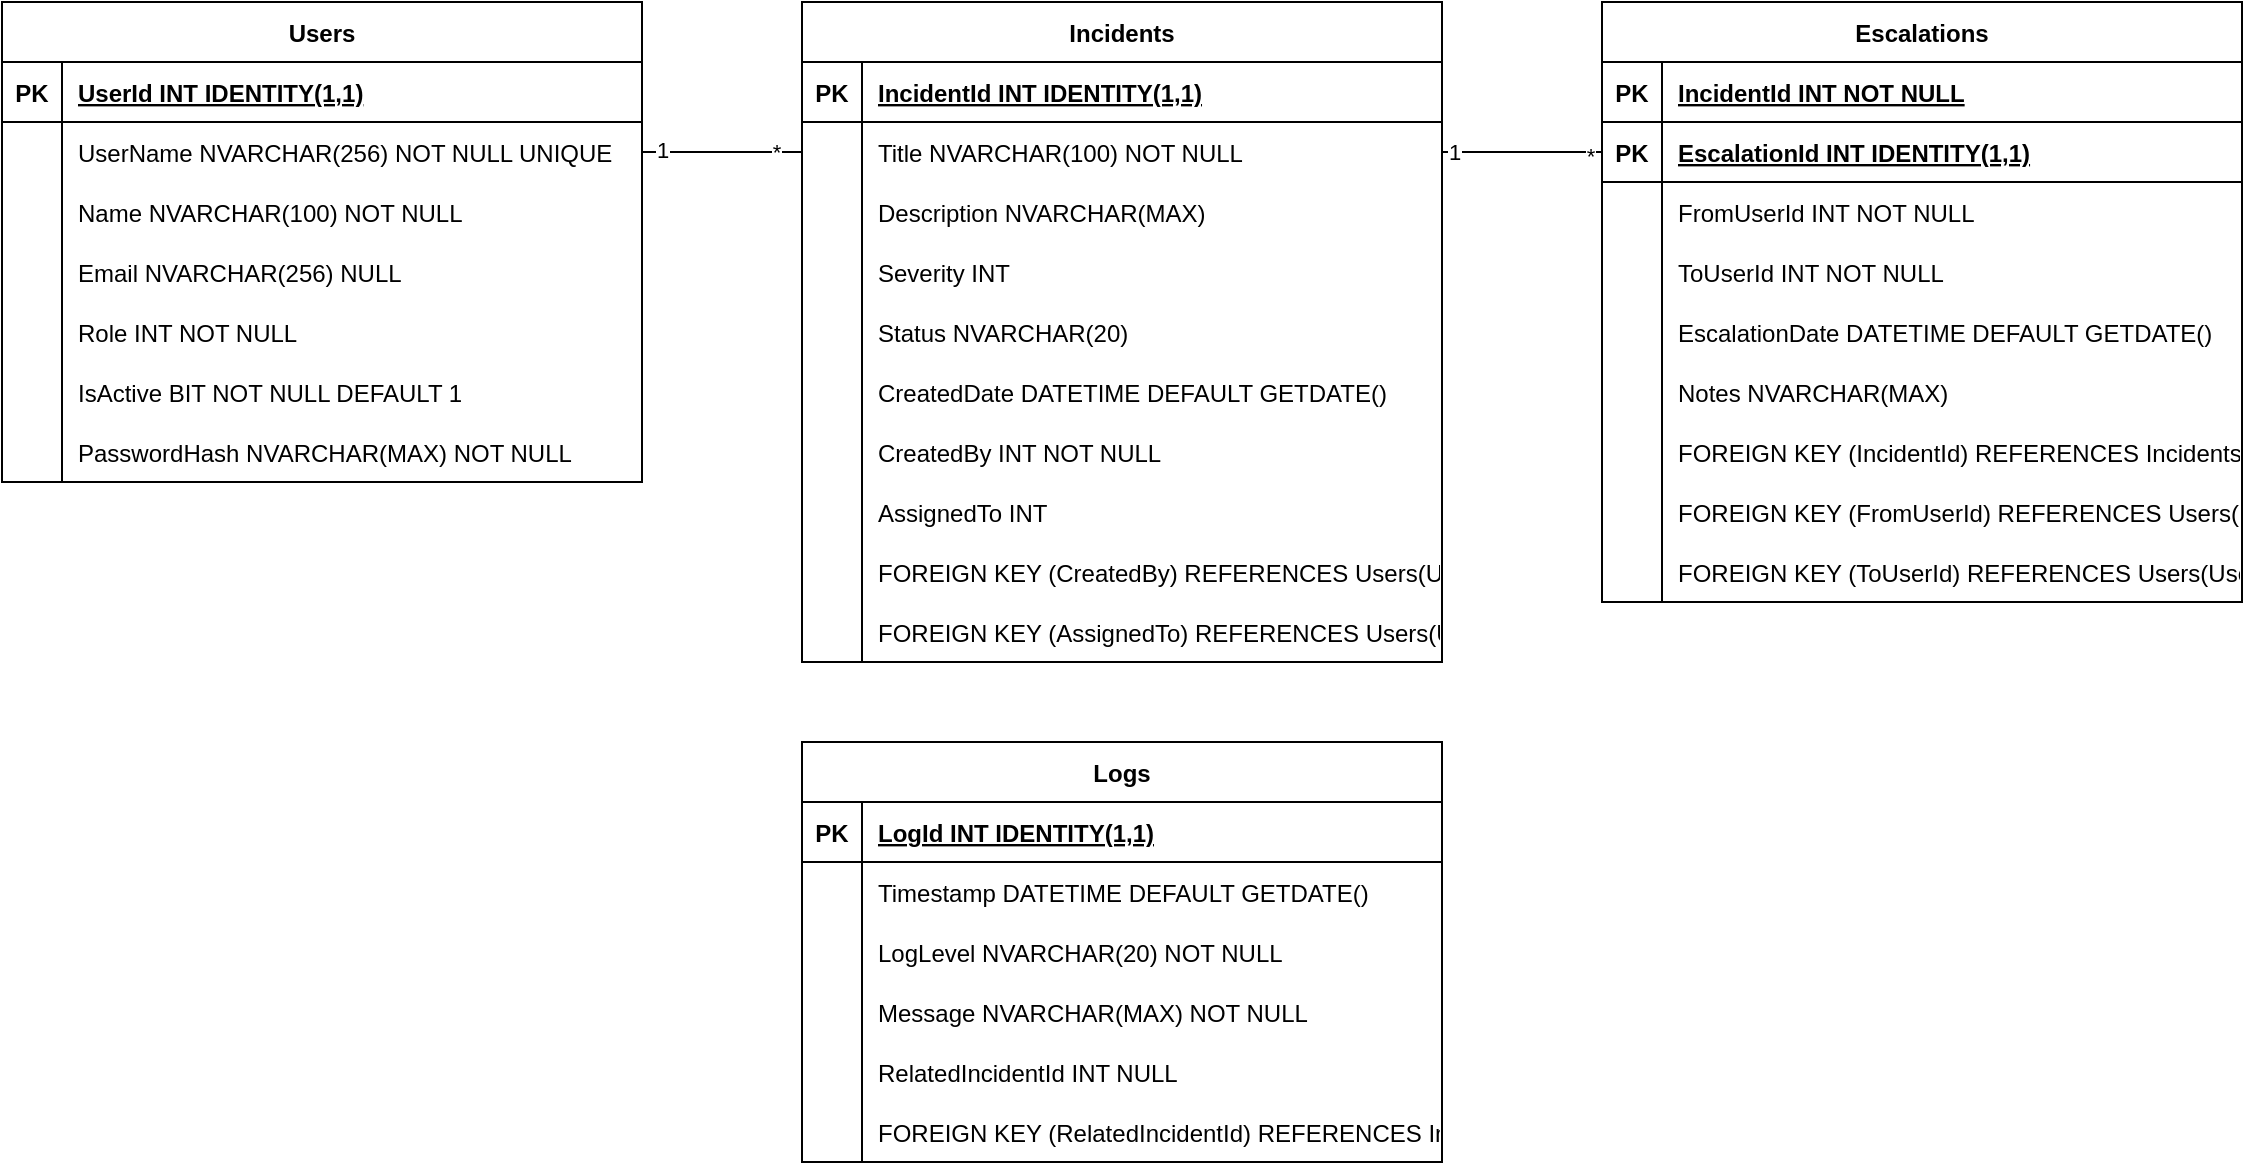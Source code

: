 <mxfile version="24.8.3">
  <diagram name="Page-1" id="sA2TaMOlu-rt0IuZEkXP">
    <mxGraphModel dx="2022" dy="645" grid="1" gridSize="10" guides="1" tooltips="1" connect="1" arrows="1" fold="1" page="1" pageScale="1" pageWidth="827" pageHeight="1169" math="0" shadow="0">
      <root>
        <mxCell id="0" />
        <mxCell id="1" parent="0" />
        <mxCell id="h6m-ja96UoXvm1LpTTuY-236" value="Users" style="shape=table;startSize=30;container=1;collapsible=1;childLayout=tableLayout;fixedRows=1;rowLines=0;fontStyle=1;align=center;resizeLast=1;" vertex="1" parent="1">
          <mxGeometry x="-200" y="370" width="320" height="240" as="geometry" />
        </mxCell>
        <mxCell id="h6m-ja96UoXvm1LpTTuY-237" value="" style="shape=tableRow;horizontal=0;startSize=0;swimlaneHead=0;swimlaneBody=0;fillColor=none;collapsible=0;dropTarget=0;points=[[0,0.5],[1,0.5]];portConstraint=eastwest;strokeColor=inherit;top=0;left=0;right=0;bottom=1;" vertex="1" parent="h6m-ja96UoXvm1LpTTuY-236">
          <mxGeometry y="30" width="320" height="30" as="geometry" />
        </mxCell>
        <mxCell id="h6m-ja96UoXvm1LpTTuY-238" value="PK" style="shape=partialRectangle;overflow=hidden;connectable=0;fillColor=none;strokeColor=inherit;top=0;left=0;bottom=0;right=0;fontStyle=1;" vertex="1" parent="h6m-ja96UoXvm1LpTTuY-237">
          <mxGeometry width="30" height="30" as="geometry">
            <mxRectangle width="30" height="30" as="alternateBounds" />
          </mxGeometry>
        </mxCell>
        <mxCell id="h6m-ja96UoXvm1LpTTuY-239" value="UserId INT IDENTITY(1,1) " style="shape=partialRectangle;overflow=hidden;connectable=0;fillColor=none;align=left;strokeColor=inherit;top=0;left=0;bottom=0;right=0;spacingLeft=6;fontStyle=5;" vertex="1" parent="h6m-ja96UoXvm1LpTTuY-237">
          <mxGeometry x="30" width="290" height="30" as="geometry">
            <mxRectangle width="290" height="30" as="alternateBounds" />
          </mxGeometry>
        </mxCell>
        <mxCell id="h6m-ja96UoXvm1LpTTuY-240" value="" style="shape=tableRow;horizontal=0;startSize=0;swimlaneHead=0;swimlaneBody=0;fillColor=none;collapsible=0;dropTarget=0;points=[[0,0.5],[1,0.5]];portConstraint=eastwest;strokeColor=inherit;top=0;left=0;right=0;bottom=0;" vertex="1" parent="h6m-ja96UoXvm1LpTTuY-236">
          <mxGeometry y="60" width="320" height="30" as="geometry" />
        </mxCell>
        <mxCell id="h6m-ja96UoXvm1LpTTuY-241" value="" style="shape=partialRectangle;overflow=hidden;connectable=0;fillColor=none;strokeColor=inherit;top=0;left=0;bottom=0;right=0;" vertex="1" parent="h6m-ja96UoXvm1LpTTuY-240">
          <mxGeometry width="30" height="30" as="geometry">
            <mxRectangle width="30" height="30" as="alternateBounds" />
          </mxGeometry>
        </mxCell>
        <mxCell id="h6m-ja96UoXvm1LpTTuY-242" value="UserName NVARCHAR(256) NOT NULL UNIQUE" style="shape=partialRectangle;overflow=hidden;connectable=0;fillColor=none;align=left;strokeColor=inherit;top=0;left=0;bottom=0;right=0;spacingLeft=6;" vertex="1" parent="h6m-ja96UoXvm1LpTTuY-240">
          <mxGeometry x="30" width="290" height="30" as="geometry">
            <mxRectangle width="290" height="30" as="alternateBounds" />
          </mxGeometry>
        </mxCell>
        <mxCell id="h6m-ja96UoXvm1LpTTuY-243" value="" style="shape=tableRow;horizontal=0;startSize=0;swimlaneHead=0;swimlaneBody=0;fillColor=none;collapsible=0;dropTarget=0;points=[[0,0.5],[1,0.5]];portConstraint=eastwest;strokeColor=inherit;top=0;left=0;right=0;bottom=0;" vertex="1" parent="h6m-ja96UoXvm1LpTTuY-236">
          <mxGeometry y="90" width="320" height="30" as="geometry" />
        </mxCell>
        <mxCell id="h6m-ja96UoXvm1LpTTuY-244" value="" style="shape=partialRectangle;overflow=hidden;connectable=0;fillColor=none;strokeColor=inherit;top=0;left=0;bottom=0;right=0;" vertex="1" parent="h6m-ja96UoXvm1LpTTuY-243">
          <mxGeometry width="30" height="30" as="geometry">
            <mxRectangle width="30" height="30" as="alternateBounds" />
          </mxGeometry>
        </mxCell>
        <mxCell id="h6m-ja96UoXvm1LpTTuY-245" value="Name NVARCHAR(100) NOT NULL" style="shape=partialRectangle;overflow=hidden;connectable=0;fillColor=none;align=left;strokeColor=inherit;top=0;left=0;bottom=0;right=0;spacingLeft=6;" vertex="1" parent="h6m-ja96UoXvm1LpTTuY-243">
          <mxGeometry x="30" width="290" height="30" as="geometry">
            <mxRectangle width="290" height="30" as="alternateBounds" />
          </mxGeometry>
        </mxCell>
        <mxCell id="h6m-ja96UoXvm1LpTTuY-246" value="" style="shape=tableRow;horizontal=0;startSize=0;swimlaneHead=0;swimlaneBody=0;fillColor=none;collapsible=0;dropTarget=0;points=[[0,0.5],[1,0.5]];portConstraint=eastwest;strokeColor=inherit;top=0;left=0;right=0;bottom=0;" vertex="1" parent="h6m-ja96UoXvm1LpTTuY-236">
          <mxGeometry y="120" width="320" height="30" as="geometry" />
        </mxCell>
        <mxCell id="h6m-ja96UoXvm1LpTTuY-247" value="" style="shape=partialRectangle;overflow=hidden;connectable=0;fillColor=none;strokeColor=inherit;top=0;left=0;bottom=0;right=0;" vertex="1" parent="h6m-ja96UoXvm1LpTTuY-246">
          <mxGeometry width="30" height="30" as="geometry">
            <mxRectangle width="30" height="30" as="alternateBounds" />
          </mxGeometry>
        </mxCell>
        <mxCell id="h6m-ja96UoXvm1LpTTuY-248" value="Email NVARCHAR(256) NULL" style="shape=partialRectangle;overflow=hidden;connectable=0;fillColor=none;align=left;strokeColor=inherit;top=0;left=0;bottom=0;right=0;spacingLeft=6;" vertex="1" parent="h6m-ja96UoXvm1LpTTuY-246">
          <mxGeometry x="30" width="290" height="30" as="geometry">
            <mxRectangle width="290" height="30" as="alternateBounds" />
          </mxGeometry>
        </mxCell>
        <mxCell id="h6m-ja96UoXvm1LpTTuY-249" value="" style="shape=tableRow;horizontal=0;startSize=0;swimlaneHead=0;swimlaneBody=0;fillColor=none;collapsible=0;dropTarget=0;points=[[0,0.5],[1,0.5]];portConstraint=eastwest;strokeColor=inherit;top=0;left=0;right=0;bottom=0;" vertex="1" parent="h6m-ja96UoXvm1LpTTuY-236">
          <mxGeometry y="150" width="320" height="30" as="geometry" />
        </mxCell>
        <mxCell id="h6m-ja96UoXvm1LpTTuY-250" value="" style="shape=partialRectangle;overflow=hidden;connectable=0;fillColor=none;strokeColor=inherit;top=0;left=0;bottom=0;right=0;" vertex="1" parent="h6m-ja96UoXvm1LpTTuY-249">
          <mxGeometry width="30" height="30" as="geometry">
            <mxRectangle width="30" height="30" as="alternateBounds" />
          </mxGeometry>
        </mxCell>
        <mxCell id="h6m-ja96UoXvm1LpTTuY-251" value="Role INT NOT NULL" style="shape=partialRectangle;overflow=hidden;connectable=0;fillColor=none;align=left;strokeColor=inherit;top=0;left=0;bottom=0;right=0;spacingLeft=6;" vertex="1" parent="h6m-ja96UoXvm1LpTTuY-249">
          <mxGeometry x="30" width="290" height="30" as="geometry">
            <mxRectangle width="290" height="30" as="alternateBounds" />
          </mxGeometry>
        </mxCell>
        <mxCell id="h6m-ja96UoXvm1LpTTuY-252" value="" style="shape=tableRow;horizontal=0;startSize=0;swimlaneHead=0;swimlaneBody=0;fillColor=none;collapsible=0;dropTarget=0;points=[[0,0.5],[1,0.5]];portConstraint=eastwest;strokeColor=inherit;top=0;left=0;right=0;bottom=0;" vertex="1" parent="h6m-ja96UoXvm1LpTTuY-236">
          <mxGeometry y="180" width="320" height="30" as="geometry" />
        </mxCell>
        <mxCell id="h6m-ja96UoXvm1LpTTuY-253" value="" style="shape=partialRectangle;overflow=hidden;connectable=0;fillColor=none;strokeColor=inherit;top=0;left=0;bottom=0;right=0;" vertex="1" parent="h6m-ja96UoXvm1LpTTuY-252">
          <mxGeometry width="30" height="30" as="geometry">
            <mxRectangle width="30" height="30" as="alternateBounds" />
          </mxGeometry>
        </mxCell>
        <mxCell id="h6m-ja96UoXvm1LpTTuY-254" value="IsActive BIT NOT NULL DEFAULT 1" style="shape=partialRectangle;overflow=hidden;connectable=0;fillColor=none;align=left;strokeColor=inherit;top=0;left=0;bottom=0;right=0;spacingLeft=6;" vertex="1" parent="h6m-ja96UoXvm1LpTTuY-252">
          <mxGeometry x="30" width="290" height="30" as="geometry">
            <mxRectangle width="290" height="30" as="alternateBounds" />
          </mxGeometry>
        </mxCell>
        <mxCell id="h6m-ja96UoXvm1LpTTuY-255" value="" style="shape=tableRow;horizontal=0;startSize=0;swimlaneHead=0;swimlaneBody=0;fillColor=none;collapsible=0;dropTarget=0;points=[[0,0.5],[1,0.5]];portConstraint=eastwest;strokeColor=inherit;top=0;left=0;right=0;bottom=0;" vertex="1" parent="h6m-ja96UoXvm1LpTTuY-236">
          <mxGeometry y="210" width="320" height="30" as="geometry" />
        </mxCell>
        <mxCell id="h6m-ja96UoXvm1LpTTuY-256" value="" style="shape=partialRectangle;overflow=hidden;connectable=0;fillColor=none;strokeColor=inherit;top=0;left=0;bottom=0;right=0;" vertex="1" parent="h6m-ja96UoXvm1LpTTuY-255">
          <mxGeometry width="30" height="30" as="geometry">
            <mxRectangle width="30" height="30" as="alternateBounds" />
          </mxGeometry>
        </mxCell>
        <mxCell id="h6m-ja96UoXvm1LpTTuY-257" value="PasswordHash NVARCHAR(MAX) NOT NULL" style="shape=partialRectangle;overflow=hidden;connectable=0;fillColor=none;align=left;strokeColor=inherit;top=0;left=0;bottom=0;right=0;spacingLeft=6;" vertex="1" parent="h6m-ja96UoXvm1LpTTuY-255">
          <mxGeometry x="30" width="290" height="30" as="geometry">
            <mxRectangle width="290" height="30" as="alternateBounds" />
          </mxGeometry>
        </mxCell>
        <mxCell id="h6m-ja96UoXvm1LpTTuY-258" value="Incidents" style="shape=table;startSize=30;container=1;collapsible=1;childLayout=tableLayout;fixedRows=1;rowLines=0;fontStyle=1;align=center;resizeLast=1;" vertex="1" parent="1">
          <mxGeometry x="200" y="370" width="320" height="330" as="geometry">
            <mxRectangle x="200" y="370" width="90" height="30" as="alternateBounds" />
          </mxGeometry>
        </mxCell>
        <mxCell id="h6m-ja96UoXvm1LpTTuY-259" value="" style="shape=tableRow;horizontal=0;startSize=0;swimlaneHead=0;swimlaneBody=0;fillColor=none;collapsible=0;dropTarget=0;points=[[0,0.5],[1,0.5]];portConstraint=eastwest;strokeColor=inherit;top=0;left=0;right=0;bottom=1;" vertex="1" parent="h6m-ja96UoXvm1LpTTuY-258">
          <mxGeometry y="30" width="320" height="30" as="geometry" />
        </mxCell>
        <mxCell id="h6m-ja96UoXvm1LpTTuY-260" value="PK" style="shape=partialRectangle;overflow=hidden;connectable=0;fillColor=none;strokeColor=inherit;top=0;left=0;bottom=0;right=0;fontStyle=1;" vertex="1" parent="h6m-ja96UoXvm1LpTTuY-259">
          <mxGeometry width="30" height="30" as="geometry">
            <mxRectangle width="30" height="30" as="alternateBounds" />
          </mxGeometry>
        </mxCell>
        <mxCell id="h6m-ja96UoXvm1LpTTuY-261" value="IncidentId INT IDENTITY(1,1) " style="shape=partialRectangle;overflow=hidden;connectable=0;fillColor=none;align=left;strokeColor=inherit;top=0;left=0;bottom=0;right=0;spacingLeft=6;fontStyle=5;" vertex="1" parent="h6m-ja96UoXvm1LpTTuY-259">
          <mxGeometry x="30" width="290" height="30" as="geometry">
            <mxRectangle width="290" height="30" as="alternateBounds" />
          </mxGeometry>
        </mxCell>
        <mxCell id="h6m-ja96UoXvm1LpTTuY-262" value="" style="shape=tableRow;horizontal=0;startSize=0;swimlaneHead=0;swimlaneBody=0;fillColor=none;collapsible=0;dropTarget=0;points=[[0,0.5],[1,0.5]];portConstraint=eastwest;strokeColor=inherit;top=0;left=0;right=0;bottom=0;" vertex="1" parent="h6m-ja96UoXvm1LpTTuY-258">
          <mxGeometry y="60" width="320" height="30" as="geometry" />
        </mxCell>
        <mxCell id="h6m-ja96UoXvm1LpTTuY-263" value="" style="shape=partialRectangle;overflow=hidden;connectable=0;fillColor=none;strokeColor=inherit;top=0;left=0;bottom=0;right=0;" vertex="1" parent="h6m-ja96UoXvm1LpTTuY-262">
          <mxGeometry width="30" height="30" as="geometry">
            <mxRectangle width="30" height="30" as="alternateBounds" />
          </mxGeometry>
        </mxCell>
        <mxCell id="h6m-ja96UoXvm1LpTTuY-264" value="Title NVARCHAR(100) NOT NULL" style="shape=partialRectangle;overflow=hidden;connectable=0;fillColor=none;align=left;strokeColor=inherit;top=0;left=0;bottom=0;right=0;spacingLeft=6;" vertex="1" parent="h6m-ja96UoXvm1LpTTuY-262">
          <mxGeometry x="30" width="290" height="30" as="geometry">
            <mxRectangle width="290" height="30" as="alternateBounds" />
          </mxGeometry>
        </mxCell>
        <mxCell id="h6m-ja96UoXvm1LpTTuY-265" value="" style="shape=tableRow;horizontal=0;startSize=0;swimlaneHead=0;swimlaneBody=0;fillColor=none;collapsible=0;dropTarget=0;points=[[0,0.5],[1,0.5]];portConstraint=eastwest;strokeColor=inherit;top=0;left=0;right=0;bottom=0;" vertex="1" parent="h6m-ja96UoXvm1LpTTuY-258">
          <mxGeometry y="90" width="320" height="30" as="geometry" />
        </mxCell>
        <mxCell id="h6m-ja96UoXvm1LpTTuY-266" value="" style="shape=partialRectangle;overflow=hidden;connectable=0;fillColor=none;strokeColor=inherit;top=0;left=0;bottom=0;right=0;" vertex="1" parent="h6m-ja96UoXvm1LpTTuY-265">
          <mxGeometry width="30" height="30" as="geometry">
            <mxRectangle width="30" height="30" as="alternateBounds" />
          </mxGeometry>
        </mxCell>
        <mxCell id="h6m-ja96UoXvm1LpTTuY-267" value="Description NVARCHAR(MAX)" style="shape=partialRectangle;overflow=hidden;connectable=0;fillColor=none;align=left;strokeColor=inherit;top=0;left=0;bottom=0;right=0;spacingLeft=6;" vertex="1" parent="h6m-ja96UoXvm1LpTTuY-265">
          <mxGeometry x="30" width="290" height="30" as="geometry">
            <mxRectangle width="290" height="30" as="alternateBounds" />
          </mxGeometry>
        </mxCell>
        <mxCell id="h6m-ja96UoXvm1LpTTuY-268" value="" style="shape=tableRow;horizontal=0;startSize=0;swimlaneHead=0;swimlaneBody=0;fillColor=none;collapsible=0;dropTarget=0;points=[[0,0.5],[1,0.5]];portConstraint=eastwest;strokeColor=inherit;top=0;left=0;right=0;bottom=0;" vertex="1" parent="h6m-ja96UoXvm1LpTTuY-258">
          <mxGeometry y="120" width="320" height="30" as="geometry" />
        </mxCell>
        <mxCell id="h6m-ja96UoXvm1LpTTuY-269" value="" style="shape=partialRectangle;overflow=hidden;connectable=0;fillColor=none;strokeColor=inherit;top=0;left=0;bottom=0;right=0;" vertex="1" parent="h6m-ja96UoXvm1LpTTuY-268">
          <mxGeometry width="30" height="30" as="geometry">
            <mxRectangle width="30" height="30" as="alternateBounds" />
          </mxGeometry>
        </mxCell>
        <mxCell id="h6m-ja96UoXvm1LpTTuY-270" value="Severity INT" style="shape=partialRectangle;overflow=hidden;connectable=0;fillColor=none;align=left;strokeColor=inherit;top=0;left=0;bottom=0;right=0;spacingLeft=6;" vertex="1" parent="h6m-ja96UoXvm1LpTTuY-268">
          <mxGeometry x="30" width="290" height="30" as="geometry">
            <mxRectangle width="290" height="30" as="alternateBounds" />
          </mxGeometry>
        </mxCell>
        <mxCell id="h6m-ja96UoXvm1LpTTuY-271" value="" style="shape=tableRow;horizontal=0;startSize=0;swimlaneHead=0;swimlaneBody=0;fillColor=none;collapsible=0;dropTarget=0;points=[[0,0.5],[1,0.5]];portConstraint=eastwest;strokeColor=inherit;top=0;left=0;right=0;bottom=0;" vertex="1" parent="h6m-ja96UoXvm1LpTTuY-258">
          <mxGeometry y="150" width="320" height="30" as="geometry" />
        </mxCell>
        <mxCell id="h6m-ja96UoXvm1LpTTuY-272" value="" style="shape=partialRectangle;overflow=hidden;connectable=0;fillColor=none;strokeColor=inherit;top=0;left=0;bottom=0;right=0;" vertex="1" parent="h6m-ja96UoXvm1LpTTuY-271">
          <mxGeometry width="30" height="30" as="geometry">
            <mxRectangle width="30" height="30" as="alternateBounds" />
          </mxGeometry>
        </mxCell>
        <mxCell id="h6m-ja96UoXvm1LpTTuY-273" value="Status NVARCHAR(20)" style="shape=partialRectangle;overflow=hidden;connectable=0;fillColor=none;align=left;strokeColor=inherit;top=0;left=0;bottom=0;right=0;spacingLeft=6;" vertex="1" parent="h6m-ja96UoXvm1LpTTuY-271">
          <mxGeometry x="30" width="290" height="30" as="geometry">
            <mxRectangle width="290" height="30" as="alternateBounds" />
          </mxGeometry>
        </mxCell>
        <mxCell id="h6m-ja96UoXvm1LpTTuY-274" value="" style="shape=tableRow;horizontal=0;startSize=0;swimlaneHead=0;swimlaneBody=0;fillColor=none;collapsible=0;dropTarget=0;points=[[0,0.5],[1,0.5]];portConstraint=eastwest;strokeColor=inherit;top=0;left=0;right=0;bottom=0;" vertex="1" parent="h6m-ja96UoXvm1LpTTuY-258">
          <mxGeometry y="180" width="320" height="30" as="geometry" />
        </mxCell>
        <mxCell id="h6m-ja96UoXvm1LpTTuY-275" value="" style="shape=partialRectangle;overflow=hidden;connectable=0;fillColor=none;strokeColor=inherit;top=0;left=0;bottom=0;right=0;" vertex="1" parent="h6m-ja96UoXvm1LpTTuY-274">
          <mxGeometry width="30" height="30" as="geometry">
            <mxRectangle width="30" height="30" as="alternateBounds" />
          </mxGeometry>
        </mxCell>
        <mxCell id="h6m-ja96UoXvm1LpTTuY-276" value="CreatedDate DATETIME DEFAULT GETDATE()" style="shape=partialRectangle;overflow=hidden;connectable=0;fillColor=none;align=left;strokeColor=inherit;top=0;left=0;bottom=0;right=0;spacingLeft=6;" vertex="1" parent="h6m-ja96UoXvm1LpTTuY-274">
          <mxGeometry x="30" width="290" height="30" as="geometry">
            <mxRectangle width="290" height="30" as="alternateBounds" />
          </mxGeometry>
        </mxCell>
        <mxCell id="h6m-ja96UoXvm1LpTTuY-277" value="" style="shape=tableRow;horizontal=0;startSize=0;swimlaneHead=0;swimlaneBody=0;fillColor=none;collapsible=0;dropTarget=0;points=[[0,0.5],[1,0.5]];portConstraint=eastwest;strokeColor=inherit;top=0;left=0;right=0;bottom=0;" vertex="1" parent="h6m-ja96UoXvm1LpTTuY-258">
          <mxGeometry y="210" width="320" height="30" as="geometry" />
        </mxCell>
        <mxCell id="h6m-ja96UoXvm1LpTTuY-278" value="" style="shape=partialRectangle;overflow=hidden;connectable=0;fillColor=none;strokeColor=inherit;top=0;left=0;bottom=0;right=0;" vertex="1" parent="h6m-ja96UoXvm1LpTTuY-277">
          <mxGeometry width="30" height="30" as="geometry">
            <mxRectangle width="30" height="30" as="alternateBounds" />
          </mxGeometry>
        </mxCell>
        <mxCell id="h6m-ja96UoXvm1LpTTuY-279" value="CreatedBy INT NOT NULL" style="shape=partialRectangle;overflow=hidden;connectable=0;fillColor=none;align=left;strokeColor=inherit;top=0;left=0;bottom=0;right=0;spacingLeft=6;" vertex="1" parent="h6m-ja96UoXvm1LpTTuY-277">
          <mxGeometry x="30" width="290" height="30" as="geometry">
            <mxRectangle width="290" height="30" as="alternateBounds" />
          </mxGeometry>
        </mxCell>
        <mxCell id="h6m-ja96UoXvm1LpTTuY-280" value="" style="shape=tableRow;horizontal=0;startSize=0;swimlaneHead=0;swimlaneBody=0;fillColor=none;collapsible=0;dropTarget=0;points=[[0,0.5],[1,0.5]];portConstraint=eastwest;strokeColor=inherit;top=0;left=0;right=0;bottom=0;" vertex="1" parent="h6m-ja96UoXvm1LpTTuY-258">
          <mxGeometry y="240" width="320" height="30" as="geometry" />
        </mxCell>
        <mxCell id="h6m-ja96UoXvm1LpTTuY-281" value="" style="shape=partialRectangle;overflow=hidden;connectable=0;fillColor=none;strokeColor=inherit;top=0;left=0;bottom=0;right=0;" vertex="1" parent="h6m-ja96UoXvm1LpTTuY-280">
          <mxGeometry width="30" height="30" as="geometry">
            <mxRectangle width="30" height="30" as="alternateBounds" />
          </mxGeometry>
        </mxCell>
        <mxCell id="h6m-ja96UoXvm1LpTTuY-282" value="AssignedTo INT" style="shape=partialRectangle;overflow=hidden;connectable=0;fillColor=none;align=left;strokeColor=inherit;top=0;left=0;bottom=0;right=0;spacingLeft=6;" vertex="1" parent="h6m-ja96UoXvm1LpTTuY-280">
          <mxGeometry x="30" width="290" height="30" as="geometry">
            <mxRectangle width="290" height="30" as="alternateBounds" />
          </mxGeometry>
        </mxCell>
        <mxCell id="h6m-ja96UoXvm1LpTTuY-283" value="" style="shape=tableRow;horizontal=0;startSize=0;swimlaneHead=0;swimlaneBody=0;fillColor=none;collapsible=0;dropTarget=0;points=[[0,0.5],[1,0.5]];portConstraint=eastwest;strokeColor=inherit;top=0;left=0;right=0;bottom=0;" vertex="1" parent="h6m-ja96UoXvm1LpTTuY-258">
          <mxGeometry y="270" width="320" height="30" as="geometry" />
        </mxCell>
        <mxCell id="h6m-ja96UoXvm1LpTTuY-284" value="" style="shape=partialRectangle;overflow=hidden;connectable=0;fillColor=none;strokeColor=inherit;top=0;left=0;bottom=0;right=0;" vertex="1" parent="h6m-ja96UoXvm1LpTTuY-283">
          <mxGeometry width="30" height="30" as="geometry">
            <mxRectangle width="30" height="30" as="alternateBounds" />
          </mxGeometry>
        </mxCell>
        <mxCell id="h6m-ja96UoXvm1LpTTuY-285" value="FOREIGN KEY (CreatedBy) REFERENCES Users(UserId)" style="shape=partialRectangle;overflow=hidden;connectable=0;fillColor=none;align=left;strokeColor=inherit;top=0;left=0;bottom=0;right=0;spacingLeft=6;" vertex="1" parent="h6m-ja96UoXvm1LpTTuY-283">
          <mxGeometry x="30" width="290" height="30" as="geometry">
            <mxRectangle width="290" height="30" as="alternateBounds" />
          </mxGeometry>
        </mxCell>
        <mxCell id="h6m-ja96UoXvm1LpTTuY-286" value="" style="shape=tableRow;horizontal=0;startSize=0;swimlaneHead=0;swimlaneBody=0;fillColor=none;collapsible=0;dropTarget=0;points=[[0,0.5],[1,0.5]];portConstraint=eastwest;strokeColor=inherit;top=0;left=0;right=0;bottom=0;" vertex="1" parent="h6m-ja96UoXvm1LpTTuY-258">
          <mxGeometry y="300" width="320" height="30" as="geometry" />
        </mxCell>
        <mxCell id="h6m-ja96UoXvm1LpTTuY-287" value="" style="shape=partialRectangle;overflow=hidden;connectable=0;fillColor=none;strokeColor=inherit;top=0;left=0;bottom=0;right=0;" vertex="1" parent="h6m-ja96UoXvm1LpTTuY-286">
          <mxGeometry width="30" height="30" as="geometry">
            <mxRectangle width="30" height="30" as="alternateBounds" />
          </mxGeometry>
        </mxCell>
        <mxCell id="h6m-ja96UoXvm1LpTTuY-288" value="FOREIGN KEY (AssignedTo) REFERENCES Users(UserId)" style="shape=partialRectangle;overflow=hidden;connectable=0;fillColor=none;align=left;strokeColor=inherit;top=0;left=0;bottom=0;right=0;spacingLeft=6;" vertex="1" parent="h6m-ja96UoXvm1LpTTuY-286">
          <mxGeometry x="30" width="290" height="30" as="geometry">
            <mxRectangle width="290" height="30" as="alternateBounds" />
          </mxGeometry>
        </mxCell>
        <mxCell id="h6m-ja96UoXvm1LpTTuY-289" value="Escalations" style="shape=table;startSize=30;container=1;collapsible=1;childLayout=tableLayout;fixedRows=1;rowLines=0;fontStyle=1;align=center;resizeLast=1;" vertex="1" parent="1">
          <mxGeometry x="600" y="370" width="320" height="300" as="geometry" />
        </mxCell>
        <mxCell id="h6m-ja96UoXvm1LpTTuY-290" value="" style="shape=tableRow;horizontal=0;startSize=0;swimlaneHead=0;swimlaneBody=0;fillColor=none;collapsible=0;dropTarget=0;points=[[0,0.5],[1,0.5]];portConstraint=eastwest;strokeColor=inherit;top=0;left=0;right=0;bottom=1;" vertex="1" parent="h6m-ja96UoXvm1LpTTuY-289">
          <mxGeometry y="30" width="320" height="30" as="geometry" />
        </mxCell>
        <mxCell id="h6m-ja96UoXvm1LpTTuY-291" value="PK" style="shape=partialRectangle;overflow=hidden;connectable=0;fillColor=none;strokeColor=inherit;top=0;left=0;bottom=0;right=0;fontStyle=1;" vertex="1" parent="h6m-ja96UoXvm1LpTTuY-290">
          <mxGeometry width="30" height="30" as="geometry">
            <mxRectangle width="30" height="30" as="alternateBounds" />
          </mxGeometry>
        </mxCell>
        <mxCell id="h6m-ja96UoXvm1LpTTuY-292" value="IncidentId INT NOT NULL" style="shape=partialRectangle;overflow=hidden;connectable=0;fillColor=none;align=left;strokeColor=inherit;top=0;left=0;bottom=0;right=0;spacingLeft=6;fontStyle=5;" vertex="1" parent="h6m-ja96UoXvm1LpTTuY-290">
          <mxGeometry x="30" width="290" height="30" as="geometry">
            <mxRectangle width="290" height="30" as="alternateBounds" />
          </mxGeometry>
        </mxCell>
        <mxCell id="h6m-ja96UoXvm1LpTTuY-293" value="" style="shape=tableRow;horizontal=0;startSize=0;swimlaneHead=0;swimlaneBody=0;fillColor=none;collapsible=0;dropTarget=0;points=[[0,0.5],[1,0.5]];portConstraint=eastwest;strokeColor=inherit;top=0;left=0;right=0;bottom=1;" vertex="1" parent="h6m-ja96UoXvm1LpTTuY-289">
          <mxGeometry y="60" width="320" height="30" as="geometry" />
        </mxCell>
        <mxCell id="h6m-ja96UoXvm1LpTTuY-294" value="PK" style="shape=partialRectangle;overflow=hidden;connectable=0;fillColor=none;strokeColor=inherit;top=0;left=0;bottom=0;right=0;fontStyle=1;" vertex="1" parent="h6m-ja96UoXvm1LpTTuY-293">
          <mxGeometry width="30" height="30" as="geometry">
            <mxRectangle width="30" height="30" as="alternateBounds" />
          </mxGeometry>
        </mxCell>
        <mxCell id="h6m-ja96UoXvm1LpTTuY-295" value="EscalationId INT IDENTITY(1,1) " style="shape=partialRectangle;overflow=hidden;connectable=0;fillColor=none;align=left;strokeColor=inherit;top=0;left=0;bottom=0;right=0;spacingLeft=6;fontStyle=5;" vertex="1" parent="h6m-ja96UoXvm1LpTTuY-293">
          <mxGeometry x="30" width="290" height="30" as="geometry">
            <mxRectangle width="290" height="30" as="alternateBounds" />
          </mxGeometry>
        </mxCell>
        <mxCell id="h6m-ja96UoXvm1LpTTuY-296" value="" style="shape=tableRow;horizontal=0;startSize=0;swimlaneHead=0;swimlaneBody=0;fillColor=none;collapsible=0;dropTarget=0;points=[[0,0.5],[1,0.5]];portConstraint=eastwest;strokeColor=inherit;top=0;left=0;right=0;bottom=0;" vertex="1" parent="h6m-ja96UoXvm1LpTTuY-289">
          <mxGeometry y="90" width="320" height="30" as="geometry" />
        </mxCell>
        <mxCell id="h6m-ja96UoXvm1LpTTuY-297" value="" style="shape=partialRectangle;overflow=hidden;connectable=0;fillColor=none;strokeColor=inherit;top=0;left=0;bottom=0;right=0;" vertex="1" parent="h6m-ja96UoXvm1LpTTuY-296">
          <mxGeometry width="30" height="30" as="geometry">
            <mxRectangle width="30" height="30" as="alternateBounds" />
          </mxGeometry>
        </mxCell>
        <mxCell id="h6m-ja96UoXvm1LpTTuY-298" value="FromUserId INT NOT NULL" style="shape=partialRectangle;overflow=hidden;connectable=0;fillColor=none;align=left;strokeColor=inherit;top=0;left=0;bottom=0;right=0;spacingLeft=6;" vertex="1" parent="h6m-ja96UoXvm1LpTTuY-296">
          <mxGeometry x="30" width="290" height="30" as="geometry">
            <mxRectangle width="290" height="30" as="alternateBounds" />
          </mxGeometry>
        </mxCell>
        <mxCell id="h6m-ja96UoXvm1LpTTuY-299" value="" style="shape=tableRow;horizontal=0;startSize=0;swimlaneHead=0;swimlaneBody=0;fillColor=none;collapsible=0;dropTarget=0;points=[[0,0.5],[1,0.5]];portConstraint=eastwest;strokeColor=inherit;top=0;left=0;right=0;bottom=0;" vertex="1" parent="h6m-ja96UoXvm1LpTTuY-289">
          <mxGeometry y="120" width="320" height="30" as="geometry" />
        </mxCell>
        <mxCell id="h6m-ja96UoXvm1LpTTuY-300" value="" style="shape=partialRectangle;overflow=hidden;connectable=0;fillColor=none;strokeColor=inherit;top=0;left=0;bottom=0;right=0;" vertex="1" parent="h6m-ja96UoXvm1LpTTuY-299">
          <mxGeometry width="30" height="30" as="geometry">
            <mxRectangle width="30" height="30" as="alternateBounds" />
          </mxGeometry>
        </mxCell>
        <mxCell id="h6m-ja96UoXvm1LpTTuY-301" value="ToUserId INT NOT NULL" style="shape=partialRectangle;overflow=hidden;connectable=0;fillColor=none;align=left;strokeColor=inherit;top=0;left=0;bottom=0;right=0;spacingLeft=6;" vertex="1" parent="h6m-ja96UoXvm1LpTTuY-299">
          <mxGeometry x="30" width="290" height="30" as="geometry">
            <mxRectangle width="290" height="30" as="alternateBounds" />
          </mxGeometry>
        </mxCell>
        <mxCell id="h6m-ja96UoXvm1LpTTuY-302" value="" style="shape=tableRow;horizontal=0;startSize=0;swimlaneHead=0;swimlaneBody=0;fillColor=none;collapsible=0;dropTarget=0;points=[[0,0.5],[1,0.5]];portConstraint=eastwest;strokeColor=inherit;top=0;left=0;right=0;bottom=0;" vertex="1" parent="h6m-ja96UoXvm1LpTTuY-289">
          <mxGeometry y="150" width="320" height="30" as="geometry" />
        </mxCell>
        <mxCell id="h6m-ja96UoXvm1LpTTuY-303" value="" style="shape=partialRectangle;overflow=hidden;connectable=0;fillColor=none;strokeColor=inherit;top=0;left=0;bottom=0;right=0;" vertex="1" parent="h6m-ja96UoXvm1LpTTuY-302">
          <mxGeometry width="30" height="30" as="geometry">
            <mxRectangle width="30" height="30" as="alternateBounds" />
          </mxGeometry>
        </mxCell>
        <mxCell id="h6m-ja96UoXvm1LpTTuY-304" value="EscalationDate DATETIME DEFAULT GETDATE()" style="shape=partialRectangle;overflow=hidden;connectable=0;fillColor=none;align=left;strokeColor=inherit;top=0;left=0;bottom=0;right=0;spacingLeft=6;" vertex="1" parent="h6m-ja96UoXvm1LpTTuY-302">
          <mxGeometry x="30" width="290" height="30" as="geometry">
            <mxRectangle width="290" height="30" as="alternateBounds" />
          </mxGeometry>
        </mxCell>
        <mxCell id="h6m-ja96UoXvm1LpTTuY-305" value="" style="shape=tableRow;horizontal=0;startSize=0;swimlaneHead=0;swimlaneBody=0;fillColor=none;collapsible=0;dropTarget=0;points=[[0,0.5],[1,0.5]];portConstraint=eastwest;strokeColor=inherit;top=0;left=0;right=0;bottom=0;" vertex="1" parent="h6m-ja96UoXvm1LpTTuY-289">
          <mxGeometry y="180" width="320" height="30" as="geometry" />
        </mxCell>
        <mxCell id="h6m-ja96UoXvm1LpTTuY-306" value="" style="shape=partialRectangle;overflow=hidden;connectable=0;fillColor=none;strokeColor=inherit;top=0;left=0;bottom=0;right=0;" vertex="1" parent="h6m-ja96UoXvm1LpTTuY-305">
          <mxGeometry width="30" height="30" as="geometry">
            <mxRectangle width="30" height="30" as="alternateBounds" />
          </mxGeometry>
        </mxCell>
        <mxCell id="h6m-ja96UoXvm1LpTTuY-307" value="Notes NVARCHAR(MAX)" style="shape=partialRectangle;overflow=hidden;connectable=0;fillColor=none;align=left;strokeColor=inherit;top=0;left=0;bottom=0;right=0;spacingLeft=6;" vertex="1" parent="h6m-ja96UoXvm1LpTTuY-305">
          <mxGeometry x="30" width="290" height="30" as="geometry">
            <mxRectangle width="290" height="30" as="alternateBounds" />
          </mxGeometry>
        </mxCell>
        <mxCell id="h6m-ja96UoXvm1LpTTuY-308" value="" style="shape=tableRow;horizontal=0;startSize=0;swimlaneHead=0;swimlaneBody=0;fillColor=none;collapsible=0;dropTarget=0;points=[[0,0.5],[1,0.5]];portConstraint=eastwest;strokeColor=inherit;top=0;left=0;right=0;bottom=0;" vertex="1" parent="h6m-ja96UoXvm1LpTTuY-289">
          <mxGeometry y="210" width="320" height="30" as="geometry" />
        </mxCell>
        <mxCell id="h6m-ja96UoXvm1LpTTuY-309" value="" style="shape=partialRectangle;overflow=hidden;connectable=0;fillColor=none;strokeColor=inherit;top=0;left=0;bottom=0;right=0;" vertex="1" parent="h6m-ja96UoXvm1LpTTuY-308">
          <mxGeometry width="30" height="30" as="geometry">
            <mxRectangle width="30" height="30" as="alternateBounds" />
          </mxGeometry>
        </mxCell>
        <mxCell id="h6m-ja96UoXvm1LpTTuY-310" value="FOREIGN KEY (IncidentId) REFERENCES Incidents(IncidentId)" style="shape=partialRectangle;overflow=hidden;connectable=0;fillColor=none;align=left;strokeColor=inherit;top=0;left=0;bottom=0;right=0;spacingLeft=6;" vertex="1" parent="h6m-ja96UoXvm1LpTTuY-308">
          <mxGeometry x="30" width="290" height="30" as="geometry">
            <mxRectangle width="290" height="30" as="alternateBounds" />
          </mxGeometry>
        </mxCell>
        <mxCell id="h6m-ja96UoXvm1LpTTuY-311" value="" style="shape=tableRow;horizontal=0;startSize=0;swimlaneHead=0;swimlaneBody=0;fillColor=none;collapsible=0;dropTarget=0;points=[[0,0.5],[1,0.5]];portConstraint=eastwest;strokeColor=inherit;top=0;left=0;right=0;bottom=0;" vertex="1" parent="h6m-ja96UoXvm1LpTTuY-289">
          <mxGeometry y="240" width="320" height="30" as="geometry" />
        </mxCell>
        <mxCell id="h6m-ja96UoXvm1LpTTuY-312" value="" style="shape=partialRectangle;overflow=hidden;connectable=0;fillColor=none;strokeColor=inherit;top=0;left=0;bottom=0;right=0;" vertex="1" parent="h6m-ja96UoXvm1LpTTuY-311">
          <mxGeometry width="30" height="30" as="geometry">
            <mxRectangle width="30" height="30" as="alternateBounds" />
          </mxGeometry>
        </mxCell>
        <mxCell id="h6m-ja96UoXvm1LpTTuY-313" value="FOREIGN KEY (FromUserId) REFERENCES Users(UserId)" style="shape=partialRectangle;overflow=hidden;connectable=0;fillColor=none;align=left;strokeColor=inherit;top=0;left=0;bottom=0;right=0;spacingLeft=6;" vertex="1" parent="h6m-ja96UoXvm1LpTTuY-311">
          <mxGeometry x="30" width="290" height="30" as="geometry">
            <mxRectangle width="290" height="30" as="alternateBounds" />
          </mxGeometry>
        </mxCell>
        <mxCell id="h6m-ja96UoXvm1LpTTuY-314" value="" style="shape=tableRow;horizontal=0;startSize=0;swimlaneHead=0;swimlaneBody=0;fillColor=none;collapsible=0;dropTarget=0;points=[[0,0.5],[1,0.5]];portConstraint=eastwest;strokeColor=inherit;top=0;left=0;right=0;bottom=0;" vertex="1" parent="h6m-ja96UoXvm1LpTTuY-289">
          <mxGeometry y="270" width="320" height="30" as="geometry" />
        </mxCell>
        <mxCell id="h6m-ja96UoXvm1LpTTuY-315" value="" style="shape=partialRectangle;overflow=hidden;connectable=0;fillColor=none;strokeColor=inherit;top=0;left=0;bottom=0;right=0;" vertex="1" parent="h6m-ja96UoXvm1LpTTuY-314">
          <mxGeometry width="30" height="30" as="geometry">
            <mxRectangle width="30" height="30" as="alternateBounds" />
          </mxGeometry>
        </mxCell>
        <mxCell id="h6m-ja96UoXvm1LpTTuY-316" value="FOREIGN KEY (ToUserId) REFERENCES Users(UserId)" style="shape=partialRectangle;overflow=hidden;connectable=0;fillColor=none;align=left;strokeColor=inherit;top=0;left=0;bottom=0;right=0;spacingLeft=6;" vertex="1" parent="h6m-ja96UoXvm1LpTTuY-314">
          <mxGeometry x="30" width="290" height="30" as="geometry">
            <mxRectangle width="290" height="30" as="alternateBounds" />
          </mxGeometry>
        </mxCell>
        <mxCell id="h6m-ja96UoXvm1LpTTuY-317" value="Logs" style="shape=table;startSize=30;container=1;collapsible=1;childLayout=tableLayout;fixedRows=1;rowLines=0;fontStyle=1;align=center;resizeLast=1;" vertex="1" parent="1">
          <mxGeometry x="200" y="740" width="320" height="210" as="geometry" />
        </mxCell>
        <mxCell id="h6m-ja96UoXvm1LpTTuY-318" value="" style="shape=tableRow;horizontal=0;startSize=0;swimlaneHead=0;swimlaneBody=0;fillColor=none;collapsible=0;dropTarget=0;points=[[0,0.5],[1,0.5]];portConstraint=eastwest;strokeColor=inherit;top=0;left=0;right=0;bottom=1;" vertex="1" parent="h6m-ja96UoXvm1LpTTuY-317">
          <mxGeometry y="30" width="320" height="30" as="geometry" />
        </mxCell>
        <mxCell id="h6m-ja96UoXvm1LpTTuY-319" value="PK" style="shape=partialRectangle;overflow=hidden;connectable=0;fillColor=none;strokeColor=inherit;top=0;left=0;bottom=0;right=0;fontStyle=1;" vertex="1" parent="h6m-ja96UoXvm1LpTTuY-318">
          <mxGeometry width="30" height="30" as="geometry">
            <mxRectangle width="30" height="30" as="alternateBounds" />
          </mxGeometry>
        </mxCell>
        <mxCell id="h6m-ja96UoXvm1LpTTuY-320" value="LogId INT IDENTITY(1,1) " style="shape=partialRectangle;overflow=hidden;connectable=0;fillColor=none;align=left;strokeColor=inherit;top=0;left=0;bottom=0;right=0;spacingLeft=6;fontStyle=5;" vertex="1" parent="h6m-ja96UoXvm1LpTTuY-318">
          <mxGeometry x="30" width="290" height="30" as="geometry">
            <mxRectangle width="290" height="30" as="alternateBounds" />
          </mxGeometry>
        </mxCell>
        <mxCell id="h6m-ja96UoXvm1LpTTuY-321" value="" style="shape=tableRow;horizontal=0;startSize=0;swimlaneHead=0;swimlaneBody=0;fillColor=none;collapsible=0;dropTarget=0;points=[[0,0.5],[1,0.5]];portConstraint=eastwest;strokeColor=inherit;top=0;left=0;right=0;bottom=0;" vertex="1" parent="h6m-ja96UoXvm1LpTTuY-317">
          <mxGeometry y="60" width="320" height="30" as="geometry" />
        </mxCell>
        <mxCell id="h6m-ja96UoXvm1LpTTuY-322" value="" style="shape=partialRectangle;overflow=hidden;connectable=0;fillColor=none;strokeColor=inherit;top=0;left=0;bottom=0;right=0;" vertex="1" parent="h6m-ja96UoXvm1LpTTuY-321">
          <mxGeometry width="30" height="30" as="geometry">
            <mxRectangle width="30" height="30" as="alternateBounds" />
          </mxGeometry>
        </mxCell>
        <mxCell id="h6m-ja96UoXvm1LpTTuY-323" value="Timestamp DATETIME DEFAULT GETDATE()" style="shape=partialRectangle;overflow=hidden;connectable=0;fillColor=none;align=left;strokeColor=inherit;top=0;left=0;bottom=0;right=0;spacingLeft=6;" vertex="1" parent="h6m-ja96UoXvm1LpTTuY-321">
          <mxGeometry x="30" width="290" height="30" as="geometry">
            <mxRectangle width="290" height="30" as="alternateBounds" />
          </mxGeometry>
        </mxCell>
        <mxCell id="h6m-ja96UoXvm1LpTTuY-324" value="" style="shape=tableRow;horizontal=0;startSize=0;swimlaneHead=0;swimlaneBody=0;fillColor=none;collapsible=0;dropTarget=0;points=[[0,0.5],[1,0.5]];portConstraint=eastwest;strokeColor=inherit;top=0;left=0;right=0;bottom=0;" vertex="1" parent="h6m-ja96UoXvm1LpTTuY-317">
          <mxGeometry y="90" width="320" height="30" as="geometry" />
        </mxCell>
        <mxCell id="h6m-ja96UoXvm1LpTTuY-325" value="" style="shape=partialRectangle;overflow=hidden;connectable=0;fillColor=none;strokeColor=inherit;top=0;left=0;bottom=0;right=0;" vertex="1" parent="h6m-ja96UoXvm1LpTTuY-324">
          <mxGeometry width="30" height="30" as="geometry">
            <mxRectangle width="30" height="30" as="alternateBounds" />
          </mxGeometry>
        </mxCell>
        <mxCell id="h6m-ja96UoXvm1LpTTuY-326" value="LogLevel NVARCHAR(20) NOT NULL" style="shape=partialRectangle;overflow=hidden;connectable=0;fillColor=none;align=left;strokeColor=inherit;top=0;left=0;bottom=0;right=0;spacingLeft=6;" vertex="1" parent="h6m-ja96UoXvm1LpTTuY-324">
          <mxGeometry x="30" width="290" height="30" as="geometry">
            <mxRectangle width="290" height="30" as="alternateBounds" />
          </mxGeometry>
        </mxCell>
        <mxCell id="h6m-ja96UoXvm1LpTTuY-327" value="" style="shape=tableRow;horizontal=0;startSize=0;swimlaneHead=0;swimlaneBody=0;fillColor=none;collapsible=0;dropTarget=0;points=[[0,0.5],[1,0.5]];portConstraint=eastwest;strokeColor=inherit;top=0;left=0;right=0;bottom=0;" vertex="1" parent="h6m-ja96UoXvm1LpTTuY-317">
          <mxGeometry y="120" width="320" height="30" as="geometry" />
        </mxCell>
        <mxCell id="h6m-ja96UoXvm1LpTTuY-328" value="" style="shape=partialRectangle;overflow=hidden;connectable=0;fillColor=none;strokeColor=inherit;top=0;left=0;bottom=0;right=0;" vertex="1" parent="h6m-ja96UoXvm1LpTTuY-327">
          <mxGeometry width="30" height="30" as="geometry">
            <mxRectangle width="30" height="30" as="alternateBounds" />
          </mxGeometry>
        </mxCell>
        <mxCell id="h6m-ja96UoXvm1LpTTuY-329" value="Message NVARCHAR(MAX) NOT NULL" style="shape=partialRectangle;overflow=hidden;connectable=0;fillColor=none;align=left;strokeColor=inherit;top=0;left=0;bottom=0;right=0;spacingLeft=6;" vertex="1" parent="h6m-ja96UoXvm1LpTTuY-327">
          <mxGeometry x="30" width="290" height="30" as="geometry">
            <mxRectangle width="290" height="30" as="alternateBounds" />
          </mxGeometry>
        </mxCell>
        <mxCell id="h6m-ja96UoXvm1LpTTuY-330" value="" style="shape=tableRow;horizontal=0;startSize=0;swimlaneHead=0;swimlaneBody=0;fillColor=none;collapsible=0;dropTarget=0;points=[[0,0.5],[1,0.5]];portConstraint=eastwest;strokeColor=inherit;top=0;left=0;right=0;bottom=0;" vertex="1" parent="h6m-ja96UoXvm1LpTTuY-317">
          <mxGeometry y="150" width="320" height="30" as="geometry" />
        </mxCell>
        <mxCell id="h6m-ja96UoXvm1LpTTuY-331" value="" style="shape=partialRectangle;overflow=hidden;connectable=0;fillColor=none;strokeColor=inherit;top=0;left=0;bottom=0;right=0;" vertex="1" parent="h6m-ja96UoXvm1LpTTuY-330">
          <mxGeometry width="30" height="30" as="geometry">
            <mxRectangle width="30" height="30" as="alternateBounds" />
          </mxGeometry>
        </mxCell>
        <mxCell id="h6m-ja96UoXvm1LpTTuY-332" value="RelatedIncidentId INT NULL" style="shape=partialRectangle;overflow=hidden;connectable=0;fillColor=none;align=left;strokeColor=inherit;top=0;left=0;bottom=0;right=0;spacingLeft=6;" vertex="1" parent="h6m-ja96UoXvm1LpTTuY-330">
          <mxGeometry x="30" width="290" height="30" as="geometry">
            <mxRectangle width="290" height="30" as="alternateBounds" />
          </mxGeometry>
        </mxCell>
        <mxCell id="h6m-ja96UoXvm1LpTTuY-333" value="" style="shape=tableRow;horizontal=0;startSize=0;swimlaneHead=0;swimlaneBody=0;fillColor=none;collapsible=0;dropTarget=0;points=[[0,0.5],[1,0.5]];portConstraint=eastwest;strokeColor=inherit;top=0;left=0;right=0;bottom=0;" vertex="1" parent="h6m-ja96UoXvm1LpTTuY-317">
          <mxGeometry y="180" width="320" height="30" as="geometry" />
        </mxCell>
        <mxCell id="h6m-ja96UoXvm1LpTTuY-334" value="" style="shape=partialRectangle;overflow=hidden;connectable=0;fillColor=none;strokeColor=inherit;top=0;left=0;bottom=0;right=0;" vertex="1" parent="h6m-ja96UoXvm1LpTTuY-333">
          <mxGeometry width="30" height="30" as="geometry">
            <mxRectangle width="30" height="30" as="alternateBounds" />
          </mxGeometry>
        </mxCell>
        <mxCell id="h6m-ja96UoXvm1LpTTuY-335" value="FOREIGN KEY (RelatedIncidentId) REFERENCES Incidents(IncidentId)" style="shape=partialRectangle;overflow=hidden;connectable=0;fillColor=none;align=left;strokeColor=inherit;top=0;left=0;bottom=0;right=0;spacingLeft=6;" vertex="1" parent="h6m-ja96UoXvm1LpTTuY-333">
          <mxGeometry x="30" width="290" height="30" as="geometry">
            <mxRectangle width="290" height="30" as="alternateBounds" />
          </mxGeometry>
        </mxCell>
        <mxCell id="h6m-ja96UoXvm1LpTTuY-436" style="edgeStyle=orthogonalEdgeStyle;rounded=0;orthogonalLoop=1;jettySize=auto;html=1;exitX=1;exitY=0.5;exitDx=0;exitDy=0;entryX=0;entryY=0.5;entryDx=0;entryDy=0;endArrow=none;endFill=0;" edge="1" parent="1" source="h6m-ja96UoXvm1LpTTuY-240" target="h6m-ja96UoXvm1LpTTuY-262">
          <mxGeometry relative="1" as="geometry" />
        </mxCell>
        <mxCell id="h6m-ja96UoXvm1LpTTuY-437" value="1" style="edgeLabel;html=1;align=center;verticalAlign=middle;resizable=0;points=[];" vertex="1" connectable="0" parent="h6m-ja96UoXvm1LpTTuY-436">
          <mxGeometry x="-0.759" y="1" relative="1" as="geometry">
            <mxPoint as="offset" />
          </mxGeometry>
        </mxCell>
        <mxCell id="h6m-ja96UoXvm1LpTTuY-438" value="*" style="edgeLabel;html=1;align=center;verticalAlign=middle;resizable=0;points=[];" vertex="1" connectable="0" parent="h6m-ja96UoXvm1LpTTuY-436">
          <mxGeometry x="0.66" relative="1" as="geometry">
            <mxPoint as="offset" />
          </mxGeometry>
        </mxCell>
        <mxCell id="h6m-ja96UoXvm1LpTTuY-439" style="edgeStyle=orthogonalEdgeStyle;rounded=0;orthogonalLoop=1;jettySize=auto;html=1;exitX=1;exitY=0.5;exitDx=0;exitDy=0;entryX=0;entryY=0.5;entryDx=0;entryDy=0;endArrow=none;endFill=0;" edge="1" parent="1" source="h6m-ja96UoXvm1LpTTuY-262" target="h6m-ja96UoXvm1LpTTuY-293">
          <mxGeometry relative="1" as="geometry" />
        </mxCell>
        <mxCell id="h6m-ja96UoXvm1LpTTuY-440" value="1" style="edgeLabel;html=1;align=center;verticalAlign=middle;resizable=0;points=[];" vertex="1" connectable="0" parent="h6m-ja96UoXvm1LpTTuY-439">
          <mxGeometry x="-0.864" relative="1" as="geometry">
            <mxPoint as="offset" />
          </mxGeometry>
        </mxCell>
        <mxCell id="h6m-ja96UoXvm1LpTTuY-441" value="*" style="edgeLabel;html=1;align=center;verticalAlign=middle;resizable=0;points=[];" vertex="1" connectable="0" parent="h6m-ja96UoXvm1LpTTuY-439">
          <mxGeometry x="0.843" y="-2" relative="1" as="geometry">
            <mxPoint as="offset" />
          </mxGeometry>
        </mxCell>
      </root>
    </mxGraphModel>
  </diagram>
</mxfile>

